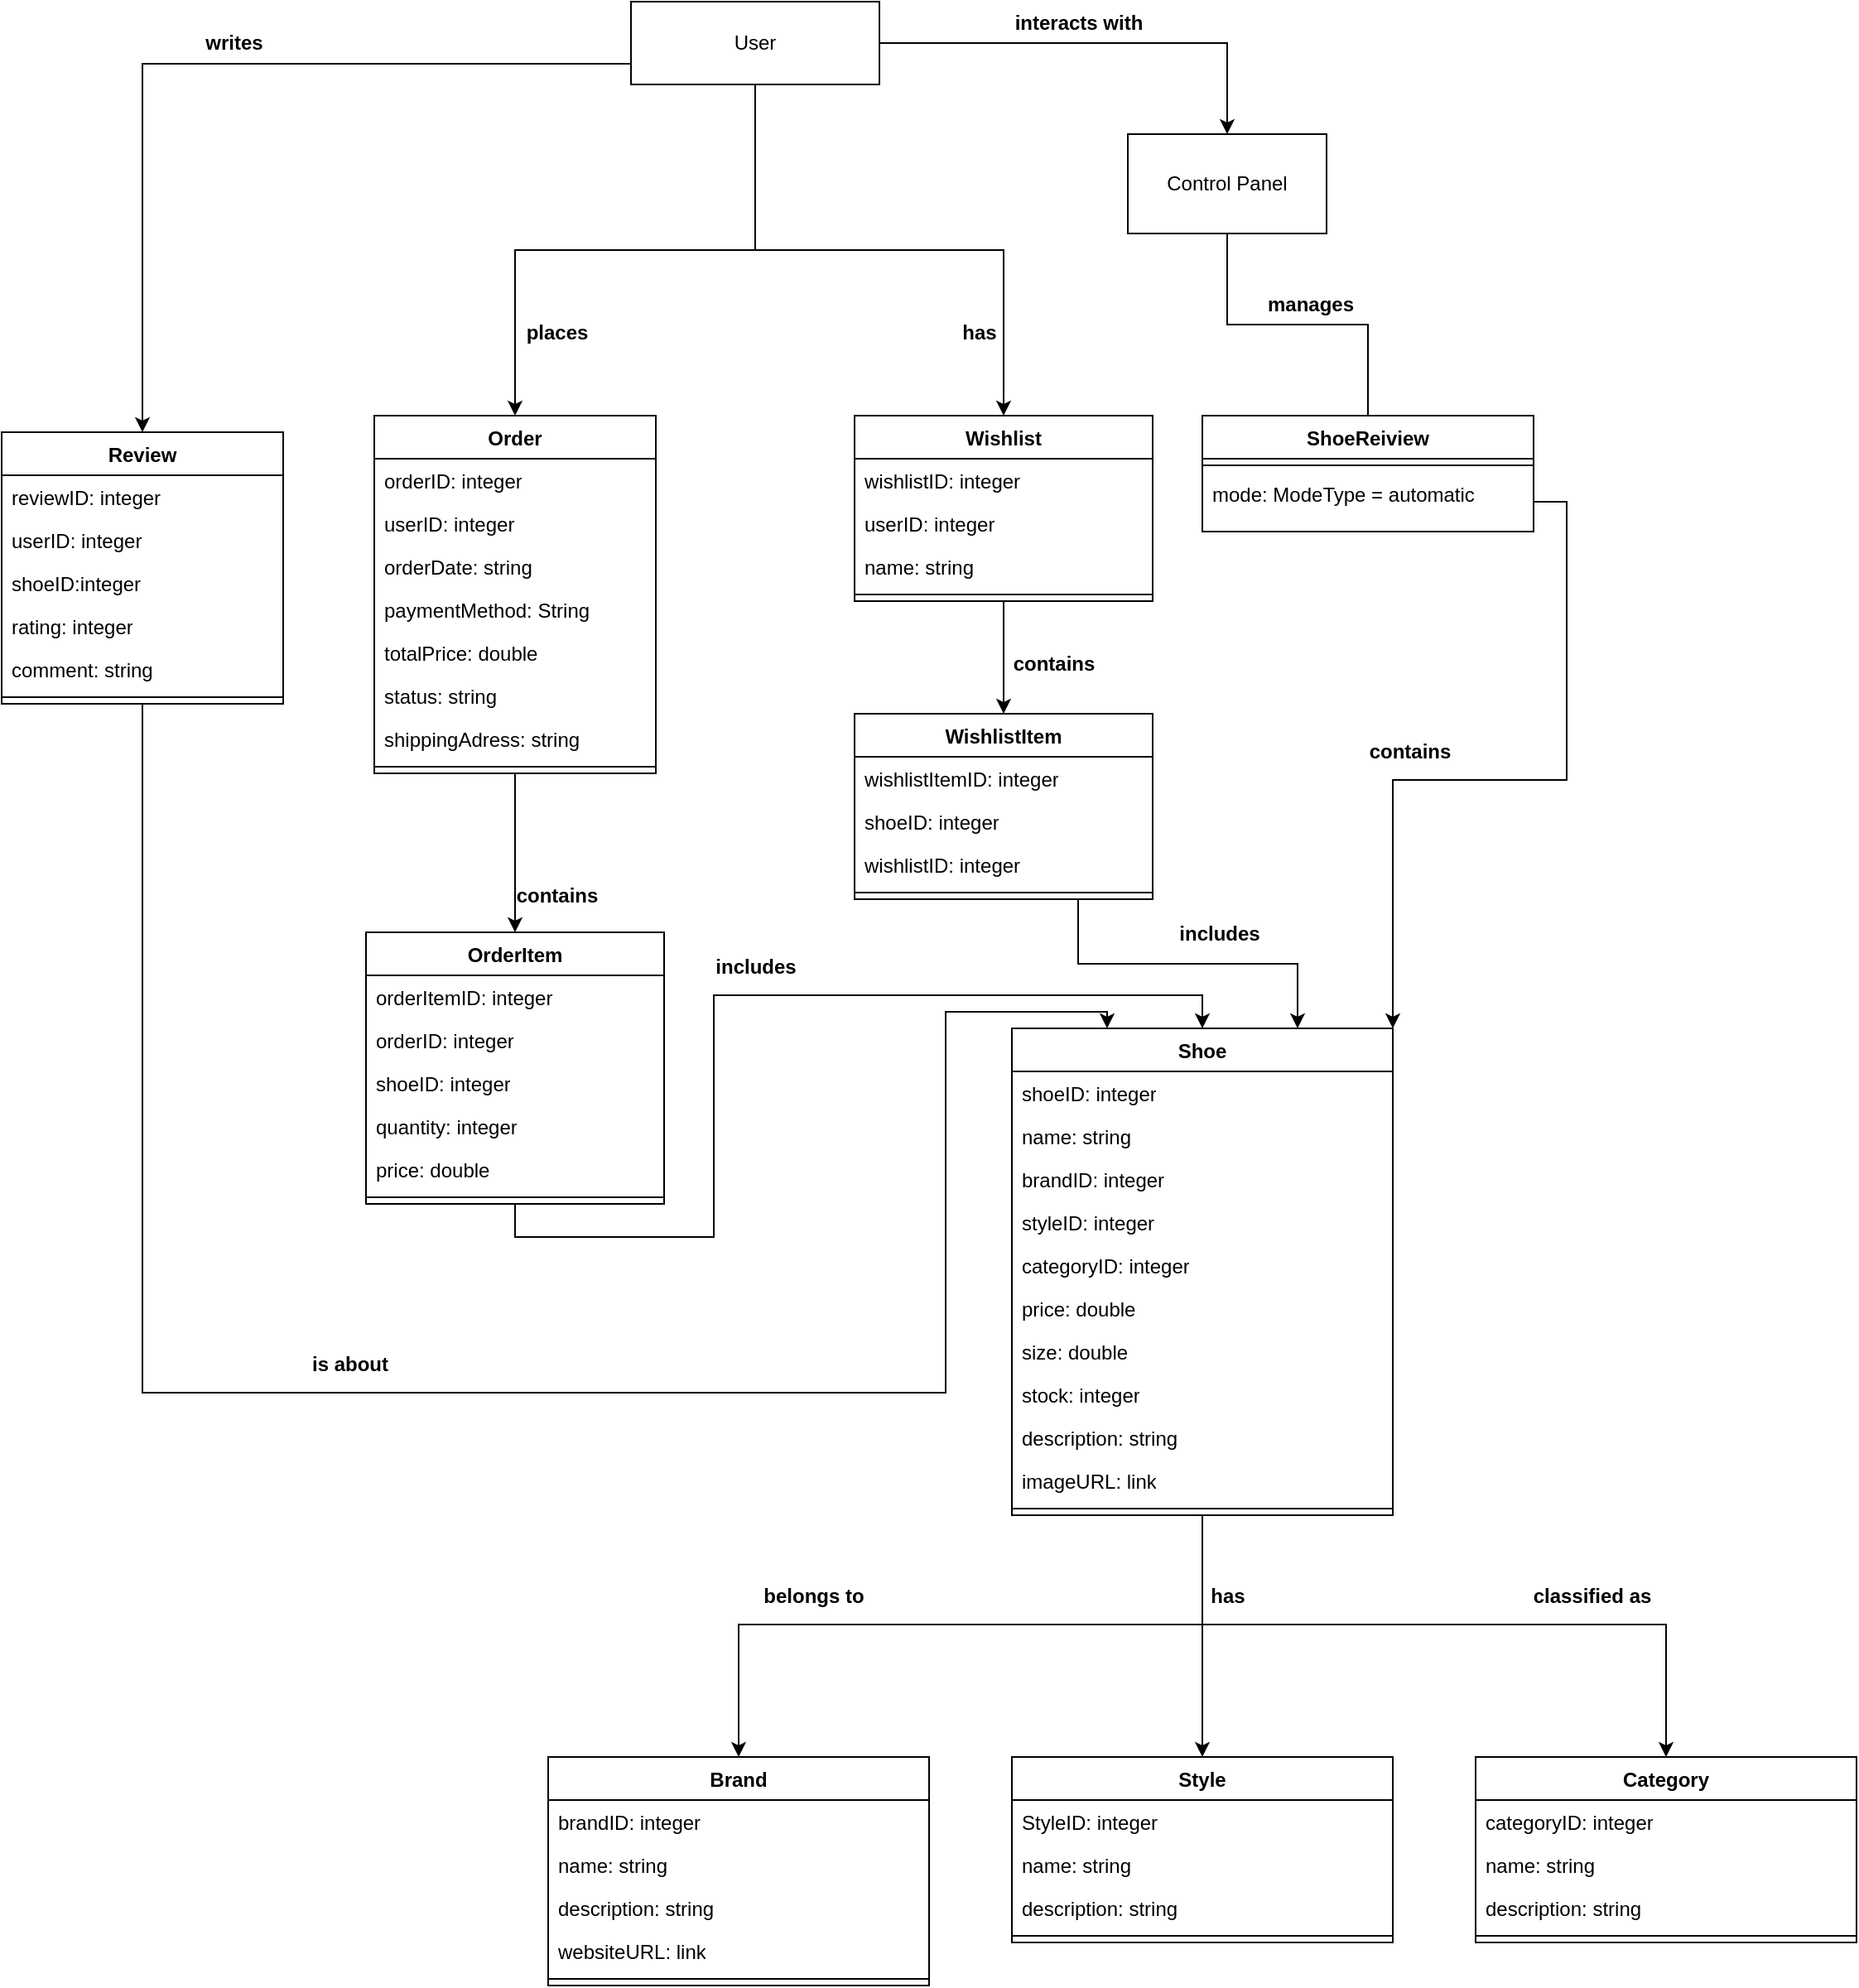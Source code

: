 <mxfile version="24.7.17">
  <diagram name="Page-1" id="9VhmyBUFAO19ocuD53nF">
    <mxGraphModel dx="2465" dy="2055" grid="1" gridSize="10" guides="1" tooltips="1" connect="1" arrows="1" fold="1" page="1" pageScale="1" pageWidth="850" pageHeight="1100" math="0" shadow="0">
      <root>
        <mxCell id="0" />
        <mxCell id="1" parent="0" />
        <mxCell id="RlhDyXideOK6bDhG_cvw-81" style="edgeStyle=orthogonalEdgeStyle;rounded=0;orthogonalLoop=1;jettySize=auto;html=1;exitX=0.5;exitY=1;exitDx=0;exitDy=0;entryX=0.5;entryY=0;entryDx=0;entryDy=0;" edge="1" parent="1" source="-eJ3-dVq9bIHFd1tNoxL-2" target="RlhDyXideOK6bDhG_cvw-75">
          <mxGeometry relative="1" as="geometry" />
        </mxCell>
        <mxCell id="RlhDyXideOK6bDhG_cvw-82" style="edgeStyle=orthogonalEdgeStyle;rounded=0;orthogonalLoop=1;jettySize=auto;html=1;exitX=0.5;exitY=1;exitDx=0;exitDy=0;entryX=0.5;entryY=0;entryDx=0;entryDy=0;" edge="1" parent="1" source="-eJ3-dVq9bIHFd1tNoxL-2" target="RlhDyXideOK6bDhG_cvw-69">
          <mxGeometry relative="1" as="geometry" />
        </mxCell>
        <mxCell id="RlhDyXideOK6bDhG_cvw-127" style="edgeStyle=orthogonalEdgeStyle;rounded=0;orthogonalLoop=1;jettySize=auto;html=1;exitX=0;exitY=0.75;exitDx=0;exitDy=0;entryX=0.5;entryY=0;entryDx=0;entryDy=0;" edge="1" parent="1" source="-eJ3-dVq9bIHFd1tNoxL-2" target="RlhDyXideOK6bDhG_cvw-118">
          <mxGeometry relative="1" as="geometry" />
        </mxCell>
        <mxCell id="RlhDyXideOK6bDhG_cvw-144" style="edgeStyle=orthogonalEdgeStyle;rounded=0;orthogonalLoop=1;jettySize=auto;html=1;exitX=1;exitY=0.5;exitDx=0;exitDy=0;entryX=0.5;entryY=0;entryDx=0;entryDy=0;" edge="1" parent="1" source="-eJ3-dVq9bIHFd1tNoxL-2" target="-eJ3-dVq9bIHFd1tNoxL-3">
          <mxGeometry relative="1" as="geometry" />
        </mxCell>
        <mxCell id="-eJ3-dVq9bIHFd1tNoxL-2" value="User" style="rounded=0;whiteSpace=wrap;html=1;" parent="1" vertex="1">
          <mxGeometry x="-190" y="-770" width="150" height="50" as="geometry" />
        </mxCell>
        <mxCell id="-eJ3-dVq9bIHFd1tNoxL-9" style="edgeStyle=orthogonalEdgeStyle;rounded=0;orthogonalLoop=1;jettySize=auto;html=1;exitX=0.5;exitY=1;exitDx=0;exitDy=0;entryX=0.5;entryY=0;entryDx=0;entryDy=0;endArrow=none;endFill=0;" parent="1" source="-eJ3-dVq9bIHFd1tNoxL-3" target="-eJ3-dVq9bIHFd1tNoxL-5" edge="1">
          <mxGeometry relative="1" as="geometry" />
        </mxCell>
        <mxCell id="-eJ3-dVq9bIHFd1tNoxL-3" value="Control Panel" style="rounded=0;whiteSpace=wrap;html=1;" parent="1" vertex="1">
          <mxGeometry x="110" y="-690" width="120" height="60" as="geometry" />
        </mxCell>
        <mxCell id="-eJ3-dVq9bIHFd1tNoxL-5" value="ShoeReiview" style="swimlane;fontStyle=1;align=center;verticalAlign=top;childLayout=stackLayout;horizontal=1;startSize=26;horizontalStack=0;resizeParent=1;resizeParentMax=0;resizeLast=0;collapsible=1;marginBottom=0;whiteSpace=wrap;html=1;" parent="1" vertex="1">
          <mxGeometry x="155" y="-520" width="200" height="70" as="geometry" />
        </mxCell>
        <mxCell id="-eJ3-dVq9bIHFd1tNoxL-7" value="" style="line;strokeWidth=1;fillColor=none;align=left;verticalAlign=middle;spacingTop=-1;spacingLeft=3;spacingRight=3;rotatable=0;labelPosition=right;points=[];portConstraint=eastwest;strokeColor=inherit;" parent="-eJ3-dVq9bIHFd1tNoxL-5" vertex="1">
          <mxGeometry y="26" width="200" height="8" as="geometry" />
        </mxCell>
        <mxCell id="-eJ3-dVq9bIHFd1tNoxL-8" value="mode: ModeType = automatic" style="text;strokeColor=none;fillColor=none;align=left;verticalAlign=top;spacingLeft=4;spacingRight=4;overflow=hidden;rotatable=0;points=[[0,0.5],[1,0.5]];portConstraint=eastwest;whiteSpace=wrap;html=1;" parent="-eJ3-dVq9bIHFd1tNoxL-5" vertex="1">
          <mxGeometry y="34" width="200" height="36" as="geometry" />
        </mxCell>
        <mxCell id="RlhDyXideOK6bDhG_cvw-59" style="edgeStyle=orthogonalEdgeStyle;rounded=0;orthogonalLoop=1;jettySize=auto;html=1;exitX=0.5;exitY=1;exitDx=0;exitDy=0;entryX=0.5;entryY=0;entryDx=0;entryDy=0;" edge="1" parent="1" source="RlhDyXideOK6bDhG_cvw-4" target="RlhDyXideOK6bDhG_cvw-47">
          <mxGeometry relative="1" as="geometry">
            <Array as="points">
              <mxPoint x="155" y="210" />
              <mxPoint x="-125" y="210" />
            </Array>
          </mxGeometry>
        </mxCell>
        <mxCell id="RlhDyXideOK6bDhG_cvw-60" style="edgeStyle=orthogonalEdgeStyle;rounded=0;orthogonalLoop=1;jettySize=auto;html=1;exitX=0.5;exitY=1;exitDx=0;exitDy=0;entryX=0.5;entryY=0;entryDx=0;entryDy=0;" edge="1" parent="1" source="RlhDyXideOK6bDhG_cvw-4" target="RlhDyXideOK6bDhG_cvw-35">
          <mxGeometry relative="1" as="geometry" />
        </mxCell>
        <mxCell id="RlhDyXideOK6bDhG_cvw-61" style="edgeStyle=orthogonalEdgeStyle;rounded=0;orthogonalLoop=1;jettySize=auto;html=1;exitX=0.5;exitY=1;exitDx=0;exitDy=0;entryX=0.5;entryY=0;entryDx=0;entryDy=0;" edge="1" parent="1" source="RlhDyXideOK6bDhG_cvw-4" target="RlhDyXideOK6bDhG_cvw-23">
          <mxGeometry relative="1" as="geometry">
            <Array as="points">
              <mxPoint x="155" y="210" />
              <mxPoint x="435" y="210" />
            </Array>
          </mxGeometry>
        </mxCell>
        <mxCell id="RlhDyXideOK6bDhG_cvw-135" style="edgeStyle=orthogonalEdgeStyle;rounded=0;orthogonalLoop=1;jettySize=auto;html=1;exitX=1;exitY=0;exitDx=0;exitDy=0;entryX=1;entryY=0.5;entryDx=0;entryDy=0;endArrow=none;endFill=0;startArrow=classic;startFill=1;" edge="1" parent="1" source="RlhDyXideOK6bDhG_cvw-4" target="-eJ3-dVq9bIHFd1tNoxL-8">
          <mxGeometry relative="1" as="geometry" />
        </mxCell>
        <mxCell id="RlhDyXideOK6bDhG_cvw-4" value="Shoe" style="swimlane;fontStyle=1;align=center;verticalAlign=top;childLayout=stackLayout;horizontal=1;startSize=26;horizontalStack=0;resizeParent=1;resizeParentMax=0;resizeLast=0;collapsible=1;marginBottom=0;whiteSpace=wrap;html=1;" vertex="1" parent="1">
          <mxGeometry x="40" y="-150" width="230" height="294" as="geometry" />
        </mxCell>
        <mxCell id="RlhDyXideOK6bDhG_cvw-5" value="shoeID: integer" style="text;strokeColor=none;fillColor=none;align=left;verticalAlign=top;spacingLeft=4;spacingRight=4;overflow=hidden;rotatable=0;points=[[0,0.5],[1,0.5]];portConstraint=eastwest;whiteSpace=wrap;html=1;" vertex="1" parent="RlhDyXideOK6bDhG_cvw-4">
          <mxGeometry y="26" width="230" height="26" as="geometry" />
        </mxCell>
        <mxCell id="RlhDyXideOK6bDhG_cvw-13" value="name: string" style="text;strokeColor=none;fillColor=none;align=left;verticalAlign=top;spacingLeft=4;spacingRight=4;overflow=hidden;rotatable=0;points=[[0,0.5],[1,0.5]];portConstraint=eastwest;whiteSpace=wrap;html=1;" vertex="1" parent="RlhDyXideOK6bDhG_cvw-4">
          <mxGeometry y="52" width="230" height="26" as="geometry" />
        </mxCell>
        <mxCell id="RlhDyXideOK6bDhG_cvw-14" value="brandID: integer" style="text;strokeColor=none;fillColor=none;align=left;verticalAlign=top;spacingLeft=4;spacingRight=4;overflow=hidden;rotatable=0;points=[[0,0.5],[1,0.5]];portConstraint=eastwest;whiteSpace=wrap;html=1;" vertex="1" parent="RlhDyXideOK6bDhG_cvw-4">
          <mxGeometry y="78" width="230" height="26" as="geometry" />
        </mxCell>
        <mxCell id="RlhDyXideOK6bDhG_cvw-15" value="styleID: integer" style="text;strokeColor=none;fillColor=none;align=left;verticalAlign=top;spacingLeft=4;spacingRight=4;overflow=hidden;rotatable=0;points=[[0,0.5],[1,0.5]];portConstraint=eastwest;whiteSpace=wrap;html=1;" vertex="1" parent="RlhDyXideOK6bDhG_cvw-4">
          <mxGeometry y="104" width="230" height="26" as="geometry" />
        </mxCell>
        <mxCell id="RlhDyXideOK6bDhG_cvw-16" value="categoryID: integer" style="text;strokeColor=none;fillColor=none;align=left;verticalAlign=top;spacingLeft=4;spacingRight=4;overflow=hidden;rotatable=0;points=[[0,0.5],[1,0.5]];portConstraint=eastwest;whiteSpace=wrap;html=1;" vertex="1" parent="RlhDyXideOK6bDhG_cvw-4">
          <mxGeometry y="130" width="230" height="26" as="geometry" />
        </mxCell>
        <mxCell id="RlhDyXideOK6bDhG_cvw-17" value="price: double" style="text;strokeColor=none;fillColor=none;align=left;verticalAlign=top;spacingLeft=4;spacingRight=4;overflow=hidden;rotatable=0;points=[[0,0.5],[1,0.5]];portConstraint=eastwest;whiteSpace=wrap;html=1;" vertex="1" parent="RlhDyXideOK6bDhG_cvw-4">
          <mxGeometry y="156" width="230" height="26" as="geometry" />
        </mxCell>
        <mxCell id="RlhDyXideOK6bDhG_cvw-18" value="size: double" style="text;strokeColor=none;fillColor=none;align=left;verticalAlign=top;spacingLeft=4;spacingRight=4;overflow=hidden;rotatable=0;points=[[0,0.5],[1,0.5]];portConstraint=eastwest;whiteSpace=wrap;html=1;" vertex="1" parent="RlhDyXideOK6bDhG_cvw-4">
          <mxGeometry y="182" width="230" height="26" as="geometry" />
        </mxCell>
        <mxCell id="RlhDyXideOK6bDhG_cvw-19" value="stock: integer" style="text;strokeColor=none;fillColor=none;align=left;verticalAlign=top;spacingLeft=4;spacingRight=4;overflow=hidden;rotatable=0;points=[[0,0.5],[1,0.5]];portConstraint=eastwest;whiteSpace=wrap;html=1;" vertex="1" parent="RlhDyXideOK6bDhG_cvw-4">
          <mxGeometry y="208" width="230" height="26" as="geometry" />
        </mxCell>
        <mxCell id="RlhDyXideOK6bDhG_cvw-20" value="description: string" style="text;strokeColor=none;fillColor=none;align=left;verticalAlign=top;spacingLeft=4;spacingRight=4;overflow=hidden;rotatable=0;points=[[0,0.5],[1,0.5]];portConstraint=eastwest;whiteSpace=wrap;html=1;" vertex="1" parent="RlhDyXideOK6bDhG_cvw-4">
          <mxGeometry y="234" width="230" height="26" as="geometry" />
        </mxCell>
        <mxCell id="RlhDyXideOK6bDhG_cvw-21" value="imageURL: link" style="text;strokeColor=none;fillColor=none;align=left;verticalAlign=top;spacingLeft=4;spacingRight=4;overflow=hidden;rotatable=0;points=[[0,0.5],[1,0.5]];portConstraint=eastwest;whiteSpace=wrap;html=1;" vertex="1" parent="RlhDyXideOK6bDhG_cvw-4">
          <mxGeometry y="260" width="230" height="26" as="geometry" />
        </mxCell>
        <mxCell id="RlhDyXideOK6bDhG_cvw-6" value="" style="line;strokeWidth=1;fillColor=none;align=left;verticalAlign=middle;spacingTop=-1;spacingLeft=3;spacingRight=3;rotatable=0;labelPosition=right;points=[];portConstraint=eastwest;strokeColor=inherit;" vertex="1" parent="RlhDyXideOK6bDhG_cvw-4">
          <mxGeometry y="286" width="230" height="8" as="geometry" />
        </mxCell>
        <mxCell id="RlhDyXideOK6bDhG_cvw-9" value="contains" style="text;align=center;fontStyle=1;verticalAlign=middle;spacingLeft=3;spacingRight=3;strokeColor=none;rotatable=0;points=[[0,0.5],[1,0.5]];portConstraint=eastwest;html=1;" vertex="1" parent="1">
          <mxGeometry x="240" y="-330" width="80" height="26" as="geometry" />
        </mxCell>
        <mxCell id="RlhDyXideOK6bDhG_cvw-11" value="manages" style="text;align=center;fontStyle=1;verticalAlign=middle;spacingLeft=3;spacingRight=3;strokeColor=none;rotatable=0;points=[[0,0.5],[1,0.5]];portConstraint=eastwest;html=1;" vertex="1" parent="1">
          <mxGeometry x="180" y="-600" width="80" height="26" as="geometry" />
        </mxCell>
        <mxCell id="RlhDyXideOK6bDhG_cvw-23" value="Category" style="swimlane;fontStyle=1;align=center;verticalAlign=top;childLayout=stackLayout;horizontal=1;startSize=26;horizontalStack=0;resizeParent=1;resizeParentMax=0;resizeLast=0;collapsible=1;marginBottom=0;whiteSpace=wrap;html=1;" vertex="1" parent="1">
          <mxGeometry x="320" y="290" width="230" height="112" as="geometry" />
        </mxCell>
        <mxCell id="RlhDyXideOK6bDhG_cvw-24" value="categoryID: integer" style="text;strokeColor=none;fillColor=none;align=left;verticalAlign=top;spacingLeft=4;spacingRight=4;overflow=hidden;rotatable=0;points=[[0,0.5],[1,0.5]];portConstraint=eastwest;whiteSpace=wrap;html=1;" vertex="1" parent="RlhDyXideOK6bDhG_cvw-23">
          <mxGeometry y="26" width="230" height="26" as="geometry" />
        </mxCell>
        <mxCell id="RlhDyXideOK6bDhG_cvw-25" value="name: string" style="text;strokeColor=none;fillColor=none;align=left;verticalAlign=top;spacingLeft=4;spacingRight=4;overflow=hidden;rotatable=0;points=[[0,0.5],[1,0.5]];portConstraint=eastwest;whiteSpace=wrap;html=1;" vertex="1" parent="RlhDyXideOK6bDhG_cvw-23">
          <mxGeometry y="52" width="230" height="26" as="geometry" />
        </mxCell>
        <mxCell id="RlhDyXideOK6bDhG_cvw-32" value="description: string" style="text;strokeColor=none;fillColor=none;align=left;verticalAlign=top;spacingLeft=4;spacingRight=4;overflow=hidden;rotatable=0;points=[[0,0.5],[1,0.5]];portConstraint=eastwest;whiteSpace=wrap;html=1;" vertex="1" parent="RlhDyXideOK6bDhG_cvw-23">
          <mxGeometry y="78" width="230" height="26" as="geometry" />
        </mxCell>
        <mxCell id="RlhDyXideOK6bDhG_cvw-34" value="" style="line;strokeWidth=1;fillColor=none;align=left;verticalAlign=middle;spacingTop=-1;spacingLeft=3;spacingRight=3;rotatable=0;labelPosition=right;points=[];portConstraint=eastwest;strokeColor=inherit;" vertex="1" parent="RlhDyXideOK6bDhG_cvw-23">
          <mxGeometry y="104" width="230" height="8" as="geometry" />
        </mxCell>
        <mxCell id="RlhDyXideOK6bDhG_cvw-35" value="Style" style="swimlane;fontStyle=1;align=center;verticalAlign=top;childLayout=stackLayout;horizontal=1;startSize=26;horizontalStack=0;resizeParent=1;resizeParentMax=0;resizeLast=0;collapsible=1;marginBottom=0;whiteSpace=wrap;html=1;" vertex="1" parent="1">
          <mxGeometry x="40" y="290" width="230" height="112" as="geometry" />
        </mxCell>
        <mxCell id="RlhDyXideOK6bDhG_cvw-36" value="StyleID: integer" style="text;strokeColor=none;fillColor=none;align=left;verticalAlign=top;spacingLeft=4;spacingRight=4;overflow=hidden;rotatable=0;points=[[0,0.5],[1,0.5]];portConstraint=eastwest;whiteSpace=wrap;html=1;" vertex="1" parent="RlhDyXideOK6bDhG_cvw-35">
          <mxGeometry y="26" width="230" height="26" as="geometry" />
        </mxCell>
        <mxCell id="RlhDyXideOK6bDhG_cvw-37" value="name: string" style="text;strokeColor=none;fillColor=none;align=left;verticalAlign=top;spacingLeft=4;spacingRight=4;overflow=hidden;rotatable=0;points=[[0,0.5],[1,0.5]];portConstraint=eastwest;whiteSpace=wrap;html=1;" vertex="1" parent="RlhDyXideOK6bDhG_cvw-35">
          <mxGeometry y="52" width="230" height="26" as="geometry" />
        </mxCell>
        <mxCell id="RlhDyXideOK6bDhG_cvw-38" value="description: string" style="text;strokeColor=none;fillColor=none;align=left;verticalAlign=top;spacingLeft=4;spacingRight=4;overflow=hidden;rotatable=0;points=[[0,0.5],[1,0.5]];portConstraint=eastwest;whiteSpace=wrap;html=1;" vertex="1" parent="RlhDyXideOK6bDhG_cvw-35">
          <mxGeometry y="78" width="230" height="26" as="geometry" />
        </mxCell>
        <mxCell id="RlhDyXideOK6bDhG_cvw-46" value="" style="line;strokeWidth=1;fillColor=none;align=left;verticalAlign=middle;spacingTop=-1;spacingLeft=3;spacingRight=3;rotatable=0;labelPosition=right;points=[];portConstraint=eastwest;strokeColor=inherit;" vertex="1" parent="RlhDyXideOK6bDhG_cvw-35">
          <mxGeometry y="104" width="230" height="8" as="geometry" />
        </mxCell>
        <mxCell id="RlhDyXideOK6bDhG_cvw-47" value="Brand" style="swimlane;fontStyle=1;align=center;verticalAlign=top;childLayout=stackLayout;horizontal=1;startSize=26;horizontalStack=0;resizeParent=1;resizeParentMax=0;resizeLast=0;collapsible=1;marginBottom=0;whiteSpace=wrap;html=1;" vertex="1" parent="1">
          <mxGeometry x="-240" y="290" width="230" height="138" as="geometry" />
        </mxCell>
        <mxCell id="RlhDyXideOK6bDhG_cvw-48" value="brandID: integer&amp;nbsp;" style="text;strokeColor=none;fillColor=none;align=left;verticalAlign=top;spacingLeft=4;spacingRight=4;overflow=hidden;rotatable=0;points=[[0,0.5],[1,0.5]];portConstraint=eastwest;whiteSpace=wrap;html=1;" vertex="1" parent="RlhDyXideOK6bDhG_cvw-47">
          <mxGeometry y="26" width="230" height="26" as="geometry" />
        </mxCell>
        <mxCell id="RlhDyXideOK6bDhG_cvw-49" value="name: string" style="text;strokeColor=none;fillColor=none;align=left;verticalAlign=top;spacingLeft=4;spacingRight=4;overflow=hidden;rotatable=0;points=[[0,0.5],[1,0.5]];portConstraint=eastwest;whiteSpace=wrap;html=1;" vertex="1" parent="RlhDyXideOK6bDhG_cvw-47">
          <mxGeometry y="52" width="230" height="26" as="geometry" />
        </mxCell>
        <mxCell id="RlhDyXideOK6bDhG_cvw-50" value="description: string" style="text;strokeColor=none;fillColor=none;align=left;verticalAlign=top;spacingLeft=4;spacingRight=4;overflow=hidden;rotatable=0;points=[[0,0.5],[1,0.5]];portConstraint=eastwest;whiteSpace=wrap;html=1;" vertex="1" parent="RlhDyXideOK6bDhG_cvw-47">
          <mxGeometry y="78" width="230" height="26" as="geometry" />
        </mxCell>
        <mxCell id="RlhDyXideOK6bDhG_cvw-51" value="websiteURL: link" style="text;strokeColor=none;fillColor=none;align=left;verticalAlign=top;spacingLeft=4;spacingRight=4;overflow=hidden;rotatable=0;points=[[0,0.5],[1,0.5]];portConstraint=eastwest;whiteSpace=wrap;html=1;" vertex="1" parent="RlhDyXideOK6bDhG_cvw-47">
          <mxGeometry y="104" width="230" height="26" as="geometry" />
        </mxCell>
        <mxCell id="RlhDyXideOK6bDhG_cvw-58" value="" style="line;strokeWidth=1;fillColor=none;align=left;verticalAlign=middle;spacingTop=-1;spacingLeft=3;spacingRight=3;rotatable=0;labelPosition=right;points=[];portConstraint=eastwest;strokeColor=inherit;" vertex="1" parent="RlhDyXideOK6bDhG_cvw-47">
          <mxGeometry y="130" width="230" height="8" as="geometry" />
        </mxCell>
        <mxCell id="RlhDyXideOK6bDhG_cvw-62" value="has" style="text;align=center;fontStyle=1;verticalAlign=middle;spacingLeft=3;spacingRight=3;strokeColor=none;rotatable=0;points=[[0,0.5],[1,0.5]];portConstraint=eastwest;html=1;" vertex="1" parent="1">
          <mxGeometry x="130" y="180" width="80" height="26" as="geometry" />
        </mxCell>
        <mxCell id="RlhDyXideOK6bDhG_cvw-63" value="belongs to" style="text;align=center;fontStyle=1;verticalAlign=middle;spacingLeft=3;spacingRight=3;strokeColor=none;rotatable=0;points=[[0,0.5],[1,0.5]];portConstraint=eastwest;html=1;" vertex="1" parent="1">
          <mxGeometry x="-120" y="180" width="80" height="26" as="geometry" />
        </mxCell>
        <mxCell id="RlhDyXideOK6bDhG_cvw-64" value="classified as" style="text;align=center;fontStyle=1;verticalAlign=middle;spacingLeft=3;spacingRight=3;strokeColor=none;rotatable=0;points=[[0,0.5],[1,0.5]];portConstraint=eastwest;html=1;" vertex="1" parent="1">
          <mxGeometry x="350" y="180" width="80" height="26" as="geometry" />
        </mxCell>
        <mxCell id="RlhDyXideOK6bDhG_cvw-98" style="edgeStyle=orthogonalEdgeStyle;rounded=0;orthogonalLoop=1;jettySize=auto;html=1;exitX=0.5;exitY=1;exitDx=0;exitDy=0;entryX=0.5;entryY=0;entryDx=0;entryDy=0;" edge="1" parent="1" source="RlhDyXideOK6bDhG_cvw-69" target="RlhDyXideOK6bDhG_cvw-93">
          <mxGeometry relative="1" as="geometry" />
        </mxCell>
        <mxCell id="RlhDyXideOK6bDhG_cvw-69" value="Wishlist" style="swimlane;fontStyle=1;align=center;verticalAlign=top;childLayout=stackLayout;horizontal=1;startSize=26;horizontalStack=0;resizeParent=1;resizeParentMax=0;resizeLast=0;collapsible=1;marginBottom=0;whiteSpace=wrap;html=1;" vertex="1" parent="1">
          <mxGeometry x="-55" y="-520" width="180" height="112" as="geometry" />
        </mxCell>
        <mxCell id="RlhDyXideOK6bDhG_cvw-70" value="wishlistID: integer" style="text;strokeColor=none;fillColor=none;align=left;verticalAlign=top;spacingLeft=4;spacingRight=4;overflow=hidden;rotatable=0;points=[[0,0.5],[1,0.5]];portConstraint=eastwest;whiteSpace=wrap;html=1;" vertex="1" parent="RlhDyXideOK6bDhG_cvw-69">
          <mxGeometry y="26" width="180" height="26" as="geometry" />
        </mxCell>
        <mxCell id="RlhDyXideOK6bDhG_cvw-71" value="userID: integer" style="text;strokeColor=none;fillColor=none;align=left;verticalAlign=top;spacingLeft=4;spacingRight=4;overflow=hidden;rotatable=0;points=[[0,0.5],[1,0.5]];portConstraint=eastwest;whiteSpace=wrap;html=1;" vertex="1" parent="RlhDyXideOK6bDhG_cvw-69">
          <mxGeometry y="52" width="180" height="26" as="geometry" />
        </mxCell>
        <mxCell id="RlhDyXideOK6bDhG_cvw-72" value="name: string" style="text;strokeColor=none;fillColor=none;align=left;verticalAlign=top;spacingLeft=4;spacingRight=4;overflow=hidden;rotatable=0;points=[[0,0.5],[1,0.5]];portConstraint=eastwest;whiteSpace=wrap;html=1;" vertex="1" parent="RlhDyXideOK6bDhG_cvw-69">
          <mxGeometry y="78" width="180" height="26" as="geometry" />
        </mxCell>
        <mxCell id="RlhDyXideOK6bDhG_cvw-74" value="" style="line;strokeWidth=1;fillColor=none;align=left;verticalAlign=middle;spacingTop=-1;spacingLeft=3;spacingRight=3;rotatable=0;labelPosition=right;points=[];portConstraint=eastwest;strokeColor=inherit;" vertex="1" parent="RlhDyXideOK6bDhG_cvw-69">
          <mxGeometry y="104" width="180" height="8" as="geometry" />
        </mxCell>
        <mxCell id="RlhDyXideOK6bDhG_cvw-107" style="edgeStyle=orthogonalEdgeStyle;rounded=0;orthogonalLoop=1;jettySize=auto;html=1;exitX=0.5;exitY=1;exitDx=0;exitDy=0;entryX=0.5;entryY=0;entryDx=0;entryDy=0;" edge="1" parent="1" source="RlhDyXideOK6bDhG_cvw-75" target="RlhDyXideOK6bDhG_cvw-101">
          <mxGeometry relative="1" as="geometry" />
        </mxCell>
        <mxCell id="RlhDyXideOK6bDhG_cvw-75" value="Order" style="swimlane;fontStyle=1;align=center;verticalAlign=top;childLayout=stackLayout;horizontal=1;startSize=26;horizontalStack=0;resizeParent=1;resizeParentMax=0;resizeLast=0;collapsible=1;marginBottom=0;whiteSpace=wrap;html=1;" vertex="1" parent="1">
          <mxGeometry x="-345" y="-520" width="170" height="216" as="geometry" />
        </mxCell>
        <mxCell id="RlhDyXideOK6bDhG_cvw-76" value="orderID: integer" style="text;strokeColor=none;fillColor=none;align=left;verticalAlign=top;spacingLeft=4;spacingRight=4;overflow=hidden;rotatable=0;points=[[0,0.5],[1,0.5]];portConstraint=eastwest;whiteSpace=wrap;html=1;" vertex="1" parent="RlhDyXideOK6bDhG_cvw-75">
          <mxGeometry y="26" width="170" height="26" as="geometry" />
        </mxCell>
        <mxCell id="RlhDyXideOK6bDhG_cvw-77" value="userID: integer" style="text;strokeColor=none;fillColor=none;align=left;verticalAlign=top;spacingLeft=4;spacingRight=4;overflow=hidden;rotatable=0;points=[[0,0.5],[1,0.5]];portConstraint=eastwest;whiteSpace=wrap;html=1;" vertex="1" parent="RlhDyXideOK6bDhG_cvw-75">
          <mxGeometry y="52" width="170" height="26" as="geometry" />
        </mxCell>
        <mxCell id="RlhDyXideOK6bDhG_cvw-78" value="orderDate: string" style="text;strokeColor=none;fillColor=none;align=left;verticalAlign=top;spacingLeft=4;spacingRight=4;overflow=hidden;rotatable=0;points=[[0,0.5],[1,0.5]];portConstraint=eastwest;whiteSpace=wrap;html=1;" vertex="1" parent="RlhDyXideOK6bDhG_cvw-75">
          <mxGeometry y="78" width="170" height="26" as="geometry" />
        </mxCell>
        <mxCell id="RlhDyXideOK6bDhG_cvw-87" value="paymentMethod: String" style="text;strokeColor=none;fillColor=none;align=left;verticalAlign=top;spacingLeft=4;spacingRight=4;overflow=hidden;rotatable=0;points=[[0,0.5],[1,0.5]];portConstraint=eastwest;whiteSpace=wrap;html=1;" vertex="1" parent="RlhDyXideOK6bDhG_cvw-75">
          <mxGeometry y="104" width="170" height="26" as="geometry" />
        </mxCell>
        <mxCell id="RlhDyXideOK6bDhG_cvw-89" value="totalPrice: double" style="text;strokeColor=none;fillColor=none;align=left;verticalAlign=top;spacingLeft=4;spacingRight=4;overflow=hidden;rotatable=0;points=[[0,0.5],[1,0.5]];portConstraint=eastwest;whiteSpace=wrap;html=1;" vertex="1" parent="RlhDyXideOK6bDhG_cvw-75">
          <mxGeometry y="130" width="170" height="26" as="geometry" />
        </mxCell>
        <mxCell id="RlhDyXideOK6bDhG_cvw-90" value="status: string" style="text;strokeColor=none;fillColor=none;align=left;verticalAlign=top;spacingLeft=4;spacingRight=4;overflow=hidden;rotatable=0;points=[[0,0.5],[1,0.5]];portConstraint=eastwest;whiteSpace=wrap;html=1;" vertex="1" parent="RlhDyXideOK6bDhG_cvw-75">
          <mxGeometry y="156" width="170" height="26" as="geometry" />
        </mxCell>
        <mxCell id="RlhDyXideOK6bDhG_cvw-79" value="shippingAdress: string" style="text;strokeColor=none;fillColor=none;align=left;verticalAlign=top;spacingLeft=4;spacingRight=4;overflow=hidden;rotatable=0;points=[[0,0.5],[1,0.5]];portConstraint=eastwest;whiteSpace=wrap;html=1;" vertex="1" parent="RlhDyXideOK6bDhG_cvw-75">
          <mxGeometry y="182" width="170" height="26" as="geometry" />
        </mxCell>
        <mxCell id="RlhDyXideOK6bDhG_cvw-80" value="" style="line;strokeWidth=1;fillColor=none;align=left;verticalAlign=middle;spacingTop=-1;spacingLeft=3;spacingRight=3;rotatable=0;labelPosition=right;points=[];portConstraint=eastwest;strokeColor=inherit;" vertex="1" parent="RlhDyXideOK6bDhG_cvw-75">
          <mxGeometry y="208" width="170" height="8" as="geometry" />
        </mxCell>
        <mxCell id="RlhDyXideOK6bDhG_cvw-84" value="has" style="text;align=center;fontStyle=1;verticalAlign=middle;spacingLeft=3;spacingRight=3;strokeColor=none;rotatable=0;points=[[0,0.5],[1,0.5]];portConstraint=eastwest;html=1;" vertex="1" parent="1">
          <mxGeometry y="-580" width="40" height="20" as="geometry" />
        </mxCell>
        <mxCell id="RlhDyXideOK6bDhG_cvw-85" value="places" style="text;align=center;fontStyle=1;verticalAlign=middle;spacingLeft=3;spacingRight=3;strokeColor=none;rotatable=0;points=[[0,0.5],[1,0.5]];portConstraint=eastwest;html=1;" vertex="1" parent="1">
          <mxGeometry x="-275" y="-583" width="80" height="26" as="geometry" />
        </mxCell>
        <mxCell id="RlhDyXideOK6bDhG_cvw-142" style="edgeStyle=orthogonalEdgeStyle;rounded=0;orthogonalLoop=1;jettySize=auto;html=1;exitX=0.75;exitY=1;exitDx=0;exitDy=0;entryX=0.75;entryY=0;entryDx=0;entryDy=0;" edge="1" parent="1" source="RlhDyXideOK6bDhG_cvw-93" target="RlhDyXideOK6bDhG_cvw-4">
          <mxGeometry relative="1" as="geometry" />
        </mxCell>
        <mxCell id="RlhDyXideOK6bDhG_cvw-93" value="WishlistItem" style="swimlane;fontStyle=1;align=center;verticalAlign=top;childLayout=stackLayout;horizontal=1;startSize=26;horizontalStack=0;resizeParent=1;resizeParentMax=0;resizeLast=0;collapsible=1;marginBottom=0;whiteSpace=wrap;html=1;" vertex="1" parent="1">
          <mxGeometry x="-55" y="-340" width="180" height="112" as="geometry" />
        </mxCell>
        <mxCell id="RlhDyXideOK6bDhG_cvw-94" value="wishlistItemID: integer" style="text;strokeColor=none;fillColor=none;align=left;verticalAlign=top;spacingLeft=4;spacingRight=4;overflow=hidden;rotatable=0;points=[[0,0.5],[1,0.5]];portConstraint=eastwest;whiteSpace=wrap;html=1;" vertex="1" parent="RlhDyXideOK6bDhG_cvw-93">
          <mxGeometry y="26" width="180" height="26" as="geometry" />
        </mxCell>
        <mxCell id="RlhDyXideOK6bDhG_cvw-95" value="shoeID: integer" style="text;strokeColor=none;fillColor=none;align=left;verticalAlign=top;spacingLeft=4;spacingRight=4;overflow=hidden;rotatable=0;points=[[0,0.5],[1,0.5]];portConstraint=eastwest;whiteSpace=wrap;html=1;" vertex="1" parent="RlhDyXideOK6bDhG_cvw-93">
          <mxGeometry y="52" width="180" height="26" as="geometry" />
        </mxCell>
        <mxCell id="RlhDyXideOK6bDhG_cvw-96" value="wishlistID: integer" style="text;strokeColor=none;fillColor=none;align=left;verticalAlign=top;spacingLeft=4;spacingRight=4;overflow=hidden;rotatable=0;points=[[0,0.5],[1,0.5]];portConstraint=eastwest;whiteSpace=wrap;html=1;" vertex="1" parent="RlhDyXideOK6bDhG_cvw-93">
          <mxGeometry y="78" width="180" height="26" as="geometry" />
        </mxCell>
        <mxCell id="RlhDyXideOK6bDhG_cvw-97" value="" style="line;strokeWidth=1;fillColor=none;align=left;verticalAlign=middle;spacingTop=-1;spacingLeft=3;spacingRight=3;rotatable=0;labelPosition=right;points=[];portConstraint=eastwest;strokeColor=inherit;" vertex="1" parent="RlhDyXideOK6bDhG_cvw-93">
          <mxGeometry y="104" width="180" height="8" as="geometry" />
        </mxCell>
        <mxCell id="RlhDyXideOK6bDhG_cvw-99" value="contains" style="text;align=center;fontStyle=1;verticalAlign=middle;spacingLeft=3;spacingRight=3;strokeColor=none;rotatable=0;points=[[0,0.5],[1,0.5]];portConstraint=eastwest;html=1;" vertex="1" parent="1">
          <mxGeometry x="45" y="-380" width="40" height="20" as="geometry" />
        </mxCell>
        <mxCell id="RlhDyXideOK6bDhG_cvw-139" style="edgeStyle=orthogonalEdgeStyle;rounded=0;orthogonalLoop=1;jettySize=auto;html=1;exitX=0.5;exitY=1;exitDx=0;exitDy=0;entryX=0.5;entryY=0;entryDx=0;entryDy=0;" edge="1" parent="1" source="RlhDyXideOK6bDhG_cvw-101" target="RlhDyXideOK6bDhG_cvw-4">
          <mxGeometry relative="1" as="geometry">
            <Array as="points">
              <mxPoint x="-260" y="-24" />
              <mxPoint x="-140" y="-24" />
              <mxPoint x="-140" y="-170" />
              <mxPoint x="155" y="-170" />
            </Array>
          </mxGeometry>
        </mxCell>
        <mxCell id="RlhDyXideOK6bDhG_cvw-101" value="OrderItem" style="swimlane;fontStyle=1;align=center;verticalAlign=top;childLayout=stackLayout;horizontal=1;startSize=26;horizontalStack=0;resizeParent=1;resizeParentMax=0;resizeLast=0;collapsible=1;marginBottom=0;whiteSpace=wrap;html=1;" vertex="1" parent="1">
          <mxGeometry x="-350" y="-208" width="180" height="164" as="geometry" />
        </mxCell>
        <mxCell id="RlhDyXideOK6bDhG_cvw-102" value="orderItemID: integer" style="text;strokeColor=none;fillColor=none;align=left;verticalAlign=top;spacingLeft=4;spacingRight=4;overflow=hidden;rotatable=0;points=[[0,0.5],[1,0.5]];portConstraint=eastwest;whiteSpace=wrap;html=1;" vertex="1" parent="RlhDyXideOK6bDhG_cvw-101">
          <mxGeometry y="26" width="180" height="26" as="geometry" />
        </mxCell>
        <mxCell id="RlhDyXideOK6bDhG_cvw-103" value="orderID: integer" style="text;strokeColor=none;fillColor=none;align=left;verticalAlign=top;spacingLeft=4;spacingRight=4;overflow=hidden;rotatable=0;points=[[0,0.5],[1,0.5]];portConstraint=eastwest;whiteSpace=wrap;html=1;" vertex="1" parent="RlhDyXideOK6bDhG_cvw-101">
          <mxGeometry y="52" width="180" height="26" as="geometry" />
        </mxCell>
        <mxCell id="RlhDyXideOK6bDhG_cvw-104" value="shoeID: integer" style="text;strokeColor=none;fillColor=none;align=left;verticalAlign=top;spacingLeft=4;spacingRight=4;overflow=hidden;rotatable=0;points=[[0,0.5],[1,0.5]];portConstraint=eastwest;whiteSpace=wrap;html=1;" vertex="1" parent="RlhDyXideOK6bDhG_cvw-101">
          <mxGeometry y="78" width="180" height="26" as="geometry" />
        </mxCell>
        <mxCell id="RlhDyXideOK6bDhG_cvw-108" value="quantity: integer" style="text;strokeColor=none;fillColor=none;align=left;verticalAlign=top;spacingLeft=4;spacingRight=4;overflow=hidden;rotatable=0;points=[[0,0.5],[1,0.5]];portConstraint=eastwest;whiteSpace=wrap;html=1;" vertex="1" parent="RlhDyXideOK6bDhG_cvw-101">
          <mxGeometry y="104" width="180" height="26" as="geometry" />
        </mxCell>
        <mxCell id="RlhDyXideOK6bDhG_cvw-109" value="price: double" style="text;strokeColor=none;fillColor=none;align=left;verticalAlign=top;spacingLeft=4;spacingRight=4;overflow=hidden;rotatable=0;points=[[0,0.5],[1,0.5]];portConstraint=eastwest;whiteSpace=wrap;html=1;" vertex="1" parent="RlhDyXideOK6bDhG_cvw-101">
          <mxGeometry y="130" width="180" height="26" as="geometry" />
        </mxCell>
        <mxCell id="RlhDyXideOK6bDhG_cvw-105" value="" style="line;strokeWidth=1;fillColor=none;align=left;verticalAlign=middle;spacingTop=-1;spacingLeft=3;spacingRight=3;rotatable=0;labelPosition=right;points=[];portConstraint=eastwest;strokeColor=inherit;" vertex="1" parent="RlhDyXideOK6bDhG_cvw-101">
          <mxGeometry y="156" width="180" height="8" as="geometry" />
        </mxCell>
        <mxCell id="RlhDyXideOK6bDhG_cvw-110" value="contains" style="text;align=center;fontStyle=1;verticalAlign=middle;spacingLeft=3;spacingRight=3;strokeColor=none;rotatable=0;points=[[0,0.5],[1,0.5]];portConstraint=eastwest;html=1;" vertex="1" parent="1">
          <mxGeometry x="-255" y="-240" width="40" height="20" as="geometry" />
        </mxCell>
        <mxCell id="RlhDyXideOK6bDhG_cvw-116" value="includes" style="text;align=center;fontStyle=1;verticalAlign=middle;spacingLeft=3;spacingRight=3;strokeColor=none;rotatable=0;points=[[0,0.5],[1,0.5]];portConstraint=eastwest;html=1;" vertex="1" parent="1">
          <mxGeometry x="-155" y="-200" width="80" height="26" as="geometry" />
        </mxCell>
        <mxCell id="RlhDyXideOK6bDhG_cvw-146" style="edgeStyle=orthogonalEdgeStyle;rounded=0;orthogonalLoop=1;jettySize=auto;html=1;exitX=0.5;exitY=1;exitDx=0;exitDy=0;entryX=0.25;entryY=0;entryDx=0;entryDy=0;" edge="1" parent="1" source="RlhDyXideOK6bDhG_cvw-118" target="RlhDyXideOK6bDhG_cvw-4">
          <mxGeometry relative="1" as="geometry">
            <Array as="points">
              <mxPoint x="-485" y="70" />
              <mxPoint y="70" />
              <mxPoint y="-160" />
              <mxPoint x="97" y="-160" />
            </Array>
          </mxGeometry>
        </mxCell>
        <mxCell id="RlhDyXideOK6bDhG_cvw-118" value="Review" style="swimlane;fontStyle=1;align=center;verticalAlign=top;childLayout=stackLayout;horizontal=1;startSize=26;horizontalStack=0;resizeParent=1;resizeParentMax=0;resizeLast=0;collapsible=1;marginBottom=0;whiteSpace=wrap;html=1;" vertex="1" parent="1">
          <mxGeometry x="-570" y="-510" width="170" height="164" as="geometry" />
        </mxCell>
        <mxCell id="RlhDyXideOK6bDhG_cvw-119" value="reviewID: integer" style="text;strokeColor=none;fillColor=none;align=left;verticalAlign=top;spacingLeft=4;spacingRight=4;overflow=hidden;rotatable=0;points=[[0,0.5],[1,0.5]];portConstraint=eastwest;whiteSpace=wrap;html=1;" vertex="1" parent="RlhDyXideOK6bDhG_cvw-118">
          <mxGeometry y="26" width="170" height="26" as="geometry" />
        </mxCell>
        <mxCell id="RlhDyXideOK6bDhG_cvw-120" value="userID: integer" style="text;strokeColor=none;fillColor=none;align=left;verticalAlign=top;spacingLeft=4;spacingRight=4;overflow=hidden;rotatable=0;points=[[0,0.5],[1,0.5]];portConstraint=eastwest;whiteSpace=wrap;html=1;" vertex="1" parent="RlhDyXideOK6bDhG_cvw-118">
          <mxGeometry y="52" width="170" height="26" as="geometry" />
        </mxCell>
        <mxCell id="RlhDyXideOK6bDhG_cvw-121" value="shoeID:integer" style="text;strokeColor=none;fillColor=none;align=left;verticalAlign=top;spacingLeft=4;spacingRight=4;overflow=hidden;rotatable=0;points=[[0,0.5],[1,0.5]];portConstraint=eastwest;whiteSpace=wrap;html=1;" vertex="1" parent="RlhDyXideOK6bDhG_cvw-118">
          <mxGeometry y="78" width="170" height="26" as="geometry" />
        </mxCell>
        <mxCell id="RlhDyXideOK6bDhG_cvw-122" value="rating: integer" style="text;strokeColor=none;fillColor=none;align=left;verticalAlign=top;spacingLeft=4;spacingRight=4;overflow=hidden;rotatable=0;points=[[0,0.5],[1,0.5]];portConstraint=eastwest;whiteSpace=wrap;html=1;" vertex="1" parent="RlhDyXideOK6bDhG_cvw-118">
          <mxGeometry y="104" width="170" height="26" as="geometry" />
        </mxCell>
        <mxCell id="RlhDyXideOK6bDhG_cvw-123" value="comment: string" style="text;strokeColor=none;fillColor=none;align=left;verticalAlign=top;spacingLeft=4;spacingRight=4;overflow=hidden;rotatable=0;points=[[0,0.5],[1,0.5]];portConstraint=eastwest;whiteSpace=wrap;html=1;" vertex="1" parent="RlhDyXideOK6bDhG_cvw-118">
          <mxGeometry y="130" width="170" height="26" as="geometry" />
        </mxCell>
        <mxCell id="RlhDyXideOK6bDhG_cvw-126" value="" style="line;strokeWidth=1;fillColor=none;align=left;verticalAlign=middle;spacingTop=-1;spacingLeft=3;spacingRight=3;rotatable=0;labelPosition=right;points=[];portConstraint=eastwest;strokeColor=inherit;" vertex="1" parent="RlhDyXideOK6bDhG_cvw-118">
          <mxGeometry y="156" width="170" height="8" as="geometry" />
        </mxCell>
        <mxCell id="RlhDyXideOK6bDhG_cvw-128" value="writes" style="text;align=center;fontStyle=1;verticalAlign=middle;spacingLeft=3;spacingRight=3;strokeColor=none;rotatable=0;points=[[0,0.5],[1,0.5]];portConstraint=eastwest;html=1;" vertex="1" parent="1">
          <mxGeometry x="-470" y="-758" width="80" height="26" as="geometry" />
        </mxCell>
        <mxCell id="RlhDyXideOK6bDhG_cvw-143" value="includes" style="text;align=center;fontStyle=1;verticalAlign=middle;spacingLeft=3;spacingRight=3;strokeColor=none;rotatable=0;points=[[0,0.5],[1,0.5]];portConstraint=eastwest;html=1;" vertex="1" parent="1">
          <mxGeometry x="125" y="-220" width="80" height="26" as="geometry" />
        </mxCell>
        <mxCell id="RlhDyXideOK6bDhG_cvw-145" value="interacts with" style="text;align=center;fontStyle=1;verticalAlign=middle;spacingLeft=3;spacingRight=3;strokeColor=none;rotatable=0;points=[[0,0.5],[1,0.5]];portConstraint=eastwest;html=1;" vertex="1" parent="1">
          <mxGeometry x="40" y="-770" width="80" height="26" as="geometry" />
        </mxCell>
        <mxCell id="RlhDyXideOK6bDhG_cvw-147" value="is about" style="text;align=center;fontStyle=1;verticalAlign=middle;spacingLeft=3;spacingRight=3;strokeColor=none;rotatable=0;points=[[0,0.5],[1,0.5]];portConstraint=eastwest;html=1;" vertex="1" parent="1">
          <mxGeometry x="-400" y="40" width="80" height="26" as="geometry" />
        </mxCell>
      </root>
    </mxGraphModel>
  </diagram>
</mxfile>
